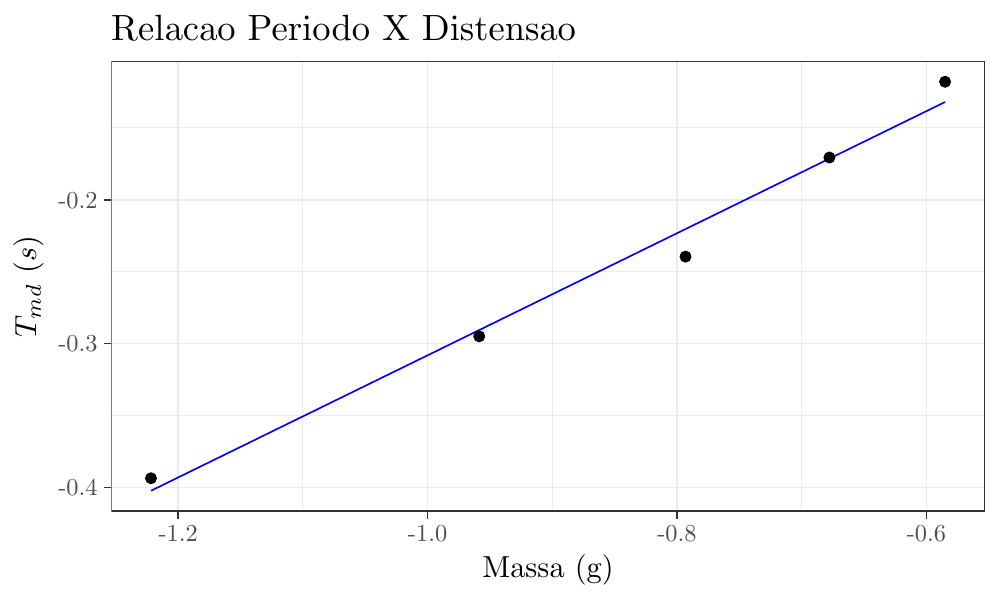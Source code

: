 % Created by tikzDevice version 0.10.1 on 2017-01-22 17:41:44
% !TEX encoding = UTF-8 Unicode
\documentclass[10pt]{article}

\nonstopmode

\usepackage{tikz}

\usepackage[active,tightpage,psfixbb]{preview}

\PreviewEnvironment{pgfpicture}

\setlength\PreviewBorder{0pt}
\begin{document}

\begin{tikzpicture}[x=1pt,y=1pt]
\definecolor{fillColor}{RGB}{255,255,255}
\path[use as bounding box,fill=fillColor,fill opacity=0.00] (0,0) rectangle (361.35,216.81);
\begin{scope}
\path[clip] (  0.00,  0.00) rectangle (361.35,216.81);
\definecolor{drawColor}{RGB}{255,255,255}
\definecolor{fillColor}{RGB}{255,255,255}

\path[draw=drawColor,line width= 0.6pt,line join=round,line cap=round,fill=fillColor] (  0.00,  0.00) rectangle (361.35,216.81);
\end{scope}
\begin{scope}
\path[clip] ( 40.20, 32.09) rectangle (355.85,194.65);
\definecolor{fillColor}{RGB}{255,255,255}

\path[fill=fillColor] ( 40.20, 32.09) rectangle (355.85,194.65);
\definecolor{drawColor}{gray}{0.92}

\path[draw=drawColor,line width= 0.3pt,line join=round] ( 40.20, 66.68) --
	(355.85, 66.68);

\path[draw=drawColor,line width= 0.3pt,line join=round] ( 40.20,118.66) --
	(355.85,118.66);

\path[draw=drawColor,line width= 0.3pt,line join=round] ( 40.20,170.65) --
	(355.85,170.65);

\path[draw=drawColor,line width= 0.3pt,line join=round] (109.45, 32.09) --
	(109.45,194.65);

\path[draw=drawColor,line width= 0.3pt,line join=round] (199.57, 32.09) --
	(199.57,194.65);

\path[draw=drawColor,line width= 0.3pt,line join=round] (289.69, 32.09) --
	(289.69,194.65);

\path[draw=drawColor,line width= 0.6pt,line join=round] ( 40.20, 40.69) --
	(355.85, 40.69);

\path[draw=drawColor,line width= 0.6pt,line join=round] ( 40.20, 92.67) --
	(355.85, 92.67);

\path[draw=drawColor,line width= 0.6pt,line join=round] ( 40.20,144.65) --
	(355.85,144.65);

\path[draw=drawColor,line width= 0.6pt,line join=round] ( 64.39, 32.09) --
	( 64.39,194.65);

\path[draw=drawColor,line width= 0.6pt,line join=round] (154.51, 32.09) --
	(154.51,194.65);

\path[draw=drawColor,line width= 0.6pt,line join=round] (244.63, 32.09) --
	(244.63,194.65);

\path[draw=drawColor,line width= 0.6pt,line join=round] (334.76, 32.09) --
	(334.76,194.65);
\definecolor{drawColor}{RGB}{0,0,255}

\path[draw=drawColor,line width= 0.6pt,line join=round] ( 54.55, 39.48) --
	( 57.45, 40.89) --
	( 60.34, 42.31) --
	( 63.24, 43.73) --
	( 66.14, 45.15) --
	( 69.04, 46.57) --
	( 71.94, 47.99) --
	( 74.84, 49.41) --
	( 77.74, 50.83) --
	( 80.63, 52.25) --
	( 83.53, 53.67) --
	( 86.43, 55.08) --
	( 89.33, 56.50) --
	( 92.23, 57.92) --
	( 95.13, 59.34) --
	( 98.03, 60.76) --
	(100.92, 62.18) --
	(103.82, 63.60) --
	(106.72, 65.02) --
	(109.62, 66.44) --
	(112.52, 67.85) --
	(115.42, 69.27) --
	(118.32, 70.69) --
	(121.21, 72.11) --
	(124.11, 73.53) --
	(127.01, 74.95) --
	(129.91, 76.37) --
	(132.81, 77.79) --
	(135.71, 79.21) --
	(138.60, 80.63) --
	(141.50, 82.04) --
	(144.40, 83.46) --
	(147.30, 84.88) --
	(150.20, 86.30) --
	(153.10, 87.72) --
	(156.00, 89.14) --
	(158.89, 90.56) --
	(161.79, 91.98) --
	(164.69, 93.40) --
	(167.59, 94.82) --
	(170.49, 96.23) --
	(173.39, 97.65) --
	(176.29, 99.07) --
	(179.18,100.49) --
	(182.08,101.91) --
	(184.98,103.33) --
	(187.88,104.75) --
	(190.78,106.17) --
	(193.68,107.59) --
	(196.58,109.01) --
	(199.47,110.42) --
	(202.37,111.84) --
	(205.27,113.26) --
	(208.17,114.68) --
	(211.07,116.10) --
	(213.97,117.52) --
	(216.87,118.94) --
	(219.76,120.36) --
	(222.66,121.78) --
	(225.56,123.19) --
	(228.46,124.61) --
	(231.36,126.03) --
	(234.26,127.45) --
	(237.16,128.87) --
	(240.05,130.29) --
	(242.95,131.71) --
	(245.85,133.13) --
	(248.75,134.55) --
	(251.65,135.97) --
	(254.55,137.38) --
	(257.44,138.80) --
	(260.34,140.22) --
	(263.24,141.64) --
	(266.14,143.06) --
	(269.04,144.48) --
	(271.94,145.90) --
	(274.84,147.32) --
	(277.73,148.74) --
	(280.63,150.16) --
	(283.53,151.57) --
	(286.43,152.99) --
	(289.33,154.41) --
	(292.23,155.83) --
	(295.13,157.25) --
	(298.02,158.67) --
	(300.92,160.09) --
	(303.82,161.51) --
	(306.72,162.93) --
	(309.62,164.35) --
	(312.52,165.76) --
	(315.42,167.18) --
	(318.31,168.60) --
	(321.21,170.02) --
	(324.11,171.44) --
	(327.01,172.86) --
	(329.91,174.28) --
	(332.81,175.70) --
	(335.71,177.12) --
	(338.60,178.53) --
	(341.50,179.95);
\definecolor{drawColor}{RGB}{0,0,0}
\definecolor{fillColor}{RGB}{0,0,0}

\path[draw=drawColor,line width= 0.4pt,line join=round,line cap=round,fill=fillColor] ( 54.55, 44.00) circle (  1.96);

\path[draw=drawColor,line width= 0.4pt,line join=round,line cap=round,fill=fillColor] (173.17, 95.27) circle (  1.96);

\path[draw=drawColor,line width= 0.4pt,line join=round,line cap=round,fill=fillColor] (247.71,124.08) circle (  1.96);

\path[draw=drawColor,line width= 0.4pt,line join=round,line cap=round,fill=fillColor] (299.71,159.89) circle (  1.96);

\path[draw=drawColor,line width= 0.4pt,line join=round,line cap=round,fill=fillColor] (341.50,187.26) circle (  1.96);
\definecolor{drawColor}{gray}{0.20}

\path[draw=drawColor,line width= 0.6pt,line join=round,line cap=round] ( 40.20, 32.09) rectangle (355.85,194.65);
\end{scope}
\begin{scope}
\path[clip] (  0.00,  0.00) rectangle (361.35,216.81);
\definecolor{drawColor}{gray}{0.30}

\node[text=drawColor,anchor=base east,inner sep=0pt, outer sep=0pt, scale=  0.88] at ( 35.25, 37.66) {-0.4};

\node[text=drawColor,anchor=base east,inner sep=0pt, outer sep=0pt, scale=  0.88] at ( 35.25, 89.64) {-0.3};

\node[text=drawColor,anchor=base east,inner sep=0pt, outer sep=0pt, scale=  0.88] at ( 35.25,141.62) {-0.2};
\end{scope}
\begin{scope}
\path[clip] (  0.00,  0.00) rectangle (361.35,216.81);
\definecolor{drawColor}{gray}{0.20}

\path[draw=drawColor,line width= 0.6pt,line join=round] ( 37.45, 40.69) --
	( 40.20, 40.69);

\path[draw=drawColor,line width= 0.6pt,line join=round] ( 37.45, 92.67) --
	( 40.20, 92.67);

\path[draw=drawColor,line width= 0.6pt,line join=round] ( 37.45,144.65) --
	( 40.20,144.65);
\end{scope}
\begin{scope}
\path[clip] (  0.00,  0.00) rectangle (361.35,216.81);
\definecolor{drawColor}{gray}{0.20}

\path[draw=drawColor,line width= 0.6pt,line join=round] ( 64.39, 29.34) --
	( 64.39, 32.09);

\path[draw=drawColor,line width= 0.6pt,line join=round] (154.51, 29.34) --
	(154.51, 32.09);

\path[draw=drawColor,line width= 0.6pt,line join=round] (244.63, 29.34) --
	(244.63, 32.09);

\path[draw=drawColor,line width= 0.6pt,line join=round] (334.76, 29.34) --
	(334.76, 32.09);
\end{scope}
\begin{scope}
\path[clip] (  0.00,  0.00) rectangle (361.35,216.81);
\definecolor{drawColor}{gray}{0.30}

\node[text=drawColor,anchor=base,inner sep=0pt, outer sep=0pt, scale=  0.88] at ( 64.39, 21.08) {-1.2};

\node[text=drawColor,anchor=base,inner sep=0pt, outer sep=0pt, scale=  0.88] at (154.51, 21.08) {-1.0};

\node[text=drawColor,anchor=base,inner sep=0pt, outer sep=0pt, scale=  0.88] at (244.63, 21.08) {-0.8};

\node[text=drawColor,anchor=base,inner sep=0pt, outer sep=0pt, scale=  0.88] at (334.76, 21.08) {-0.6};
\end{scope}
\begin{scope}
\path[clip] (  0.00,  0.00) rectangle (361.35,216.81);
\definecolor{drawColor}{RGB}{0,0,0}

\node[text=drawColor,anchor=base,inner sep=0pt, outer sep=0pt, scale=  1.10] at (198.02,  8.00) {Massa (g)};
\end{scope}
\begin{scope}
\path[clip] (  0.00,  0.00) rectangle (361.35,216.81);
\definecolor{drawColor}{RGB}{0,0,0}

\node[text=drawColor,rotate= 90.00,anchor=base,inner sep=0pt, outer sep=0pt, scale=  1.10] at ( 13.08,113.37) {$T_{md}$ ($s$)};
\end{scope}
\begin{scope}
\path[clip] (  0.00,  0.00) rectangle (361.35,216.81);
\definecolor{drawColor}{RGB}{0,0,0}

\node[text=drawColor,anchor=base west,inner sep=0pt, outer sep=0pt, scale=  1.32] at ( 40.20,202.22) {Relacao Periodo X Distensao};
\end{scope}
\end{tikzpicture}

\end{document}
